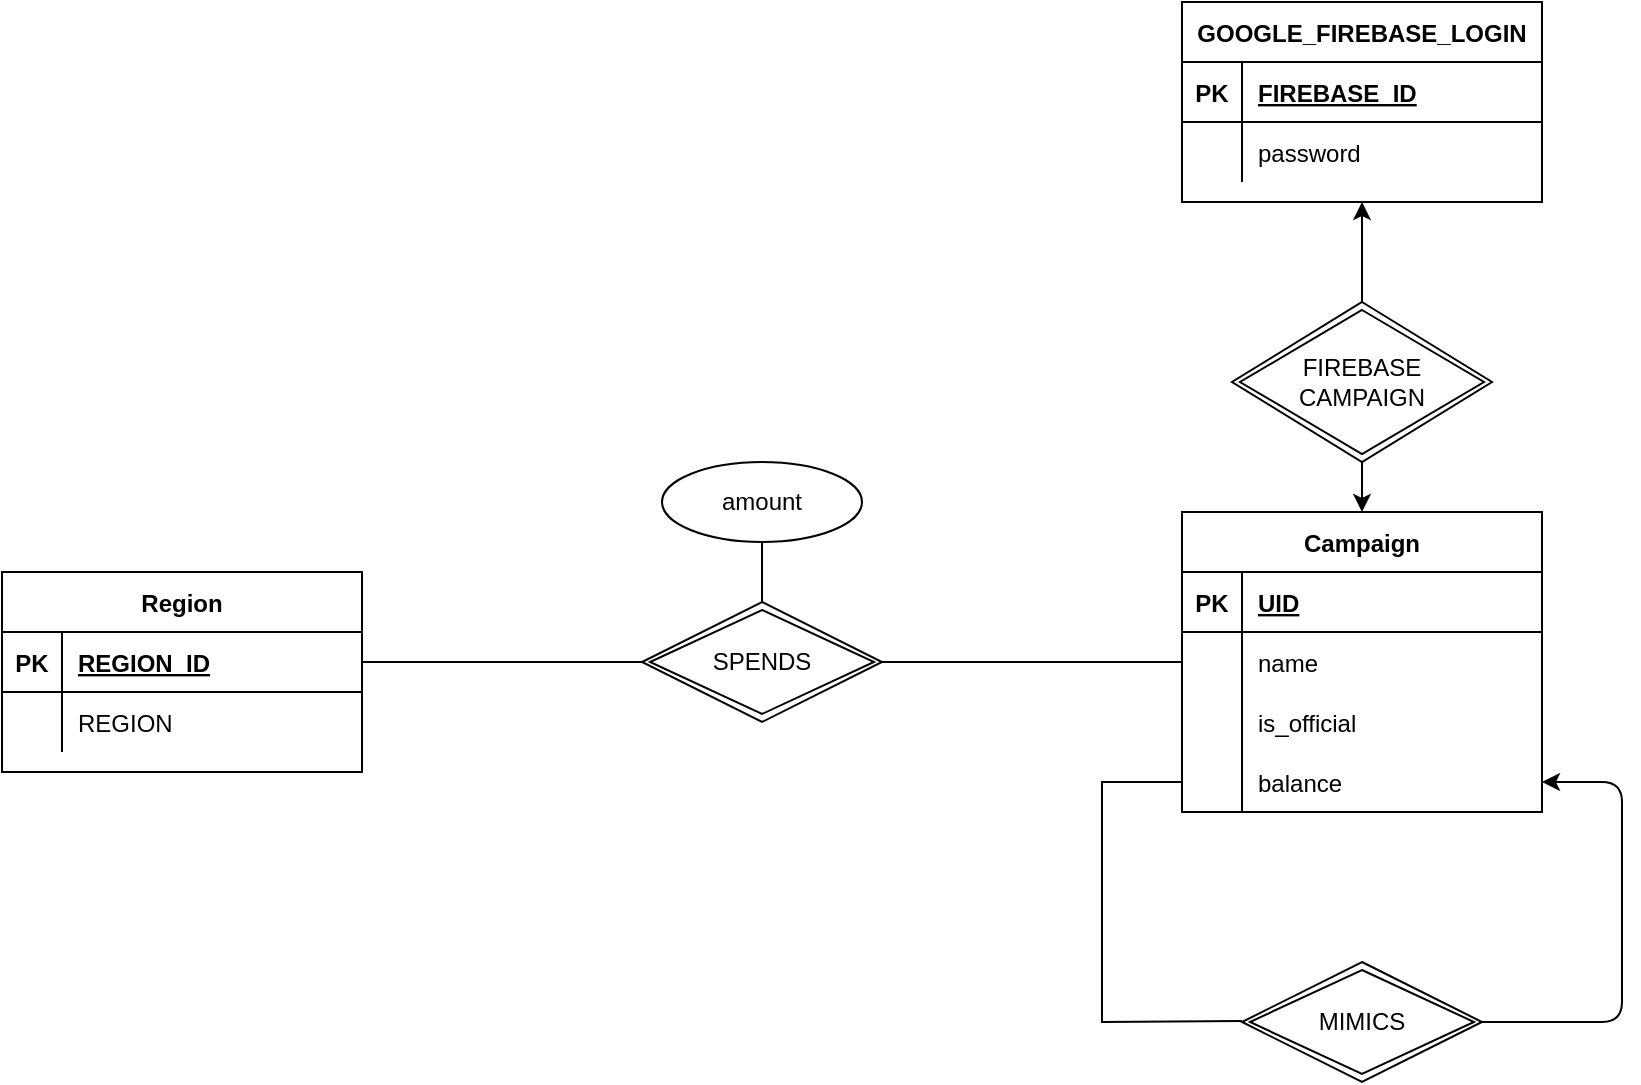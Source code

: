 <mxfile version="13.2.6" type="device"><diagram id="o8D_JNss1lCt0tSeg_I1" name="Page-1"><mxGraphModel dx="946" dy="1697" grid="1" gridSize="10" guides="1" tooltips="1" connect="1" arrows="1" fold="1" page="1" pageScale="1" pageWidth="850" pageHeight="1100" math="0" shadow="0"><root><mxCell id="0"/><mxCell id="1" parent="0"/><mxCell id="OY2com6Tf4Zvf6vyRzex-14" value="Region" style="shape=table;startSize=30;container=1;collapsible=1;childLayout=tableLayout;fixedRows=1;rowLines=0;fontStyle=1;align=center;resizeLast=1;" vertex="1" parent="1"><mxGeometry x="30" y="225" width="180" height="100" as="geometry"/></mxCell><mxCell id="OY2com6Tf4Zvf6vyRzex-15" value="" style="shape=partialRectangle;collapsible=0;dropTarget=0;pointerEvents=0;fillColor=none;top=0;left=0;bottom=1;right=0;points=[[0,0.5],[1,0.5]];portConstraint=eastwest;" vertex="1" parent="OY2com6Tf4Zvf6vyRzex-14"><mxGeometry y="30" width="180" height="30" as="geometry"/></mxCell><mxCell id="OY2com6Tf4Zvf6vyRzex-16" value="PK" style="shape=partialRectangle;connectable=0;fillColor=none;top=0;left=0;bottom=0;right=0;fontStyle=1;overflow=hidden;" vertex="1" parent="OY2com6Tf4Zvf6vyRzex-15"><mxGeometry width="30" height="30" as="geometry"/></mxCell><mxCell id="OY2com6Tf4Zvf6vyRzex-17" value="REGION_ID" style="shape=partialRectangle;connectable=0;fillColor=none;top=0;left=0;bottom=0;right=0;align=left;spacingLeft=6;fontStyle=5;overflow=hidden;" vertex="1" parent="OY2com6Tf4Zvf6vyRzex-15"><mxGeometry x="30" width="150" height="30" as="geometry"/></mxCell><mxCell id="OY2com6Tf4Zvf6vyRzex-18" value="" style="shape=partialRectangle;collapsible=0;dropTarget=0;pointerEvents=0;fillColor=none;top=0;left=0;bottom=0;right=0;points=[[0,0.5],[1,0.5]];portConstraint=eastwest;" vertex="1" parent="OY2com6Tf4Zvf6vyRzex-14"><mxGeometry y="60" width="180" height="30" as="geometry"/></mxCell><mxCell id="OY2com6Tf4Zvf6vyRzex-19" value="" style="shape=partialRectangle;connectable=0;fillColor=none;top=0;left=0;bottom=0;right=0;editable=1;overflow=hidden;" vertex="1" parent="OY2com6Tf4Zvf6vyRzex-18"><mxGeometry width="30" height="30" as="geometry"/></mxCell><mxCell id="OY2com6Tf4Zvf6vyRzex-20" value="REGION" style="shape=partialRectangle;connectable=0;fillColor=none;top=0;left=0;bottom=0;right=0;align=left;spacingLeft=6;overflow=hidden;" vertex="1" parent="OY2com6Tf4Zvf6vyRzex-18"><mxGeometry x="30" width="150" height="30" as="geometry"/></mxCell><mxCell id="OY2com6Tf4Zvf6vyRzex-28" value="&lt;font style=&quot;vertical-align: inherit&quot;&gt;&lt;font style=&quot;vertical-align: inherit&quot;&gt;SPENDS&lt;/font&gt;&lt;/font&gt;" style="shape=rhombus;double=1;perimeter=rhombusPerimeter;whiteSpace=wrap;html=1;align=center;" vertex="1" parent="1"><mxGeometry x="350" y="240" width="120" height="60" as="geometry"/></mxCell><mxCell id="OY2com6Tf4Zvf6vyRzex-29" value="" style="endArrow=none;html=1;rounded=0;exitX=1;exitY=0.5;exitDx=0;exitDy=0;entryX=0;entryY=0.5;entryDx=0;entryDy=0;" edge="1" parent="1" source="OY2com6Tf4Zvf6vyRzex-15" target="OY2com6Tf4Zvf6vyRzex-28"><mxGeometry relative="1" as="geometry"><mxPoint x="230" y="230" as="sourcePoint"/><mxPoint x="390" y="230" as="targetPoint"/></mxGeometry></mxCell><mxCell id="OY2com6Tf4Zvf6vyRzex-30" value="" style="endArrow=none;html=1;rounded=0;entryX=0;entryY=0.5;entryDx=0;entryDy=0;exitX=1;exitY=0.5;exitDx=0;exitDy=0;" edge="1" parent="1" source="OY2com6Tf4Zvf6vyRzex-28" target="OY2com6Tf4Zvf6vyRzex-5"><mxGeometry relative="1" as="geometry"><mxPoint x="340" y="240" as="sourcePoint"/><mxPoint x="500" y="240" as="targetPoint"/></mxGeometry></mxCell><mxCell id="OY2com6Tf4Zvf6vyRzex-1" value="Campaign" style="shape=table;startSize=30;container=1;collapsible=1;childLayout=tableLayout;fixedRows=1;rowLines=0;fontStyle=1;align=center;resizeLast=1;" vertex="1" parent="1"><mxGeometry x="620" y="195" width="180" height="150" as="geometry"/></mxCell><mxCell id="OY2com6Tf4Zvf6vyRzex-2" value="" style="shape=partialRectangle;collapsible=0;dropTarget=0;pointerEvents=0;fillColor=none;top=0;left=0;bottom=1;right=0;points=[[0,0.5],[1,0.5]];portConstraint=eastwest;" vertex="1" parent="OY2com6Tf4Zvf6vyRzex-1"><mxGeometry y="30" width="180" height="30" as="geometry"/></mxCell><mxCell id="OY2com6Tf4Zvf6vyRzex-3" value="PK" style="shape=partialRectangle;connectable=0;fillColor=none;top=0;left=0;bottom=0;right=0;fontStyle=1;overflow=hidden;" vertex="1" parent="OY2com6Tf4Zvf6vyRzex-2"><mxGeometry width="30" height="30" as="geometry"/></mxCell><mxCell id="OY2com6Tf4Zvf6vyRzex-4" value="UID" style="shape=partialRectangle;connectable=0;fillColor=none;top=0;left=0;bottom=0;right=0;align=left;spacingLeft=6;fontStyle=5;overflow=hidden;" vertex="1" parent="OY2com6Tf4Zvf6vyRzex-2"><mxGeometry x="30" width="150" height="30" as="geometry"/></mxCell><mxCell id="OY2com6Tf4Zvf6vyRzex-5" value="" style="shape=partialRectangle;collapsible=0;dropTarget=0;pointerEvents=0;fillColor=none;top=0;left=0;bottom=0;right=0;points=[[0,0.5],[1,0.5]];portConstraint=eastwest;" vertex="1" parent="OY2com6Tf4Zvf6vyRzex-1"><mxGeometry y="60" width="180" height="30" as="geometry"/></mxCell><mxCell id="OY2com6Tf4Zvf6vyRzex-6" value="" style="shape=partialRectangle;connectable=0;fillColor=none;top=0;left=0;bottom=0;right=0;editable=1;overflow=hidden;" vertex="1" parent="OY2com6Tf4Zvf6vyRzex-5"><mxGeometry width="30" height="30" as="geometry"/></mxCell><mxCell id="OY2com6Tf4Zvf6vyRzex-7" value="name" style="shape=partialRectangle;connectable=0;fillColor=none;top=0;left=0;bottom=0;right=0;align=left;spacingLeft=6;overflow=hidden;" vertex="1" parent="OY2com6Tf4Zvf6vyRzex-5"><mxGeometry x="30" width="150" height="30" as="geometry"/></mxCell><mxCell id="OY2com6Tf4Zvf6vyRzex-8" value="" style="shape=partialRectangle;collapsible=0;dropTarget=0;pointerEvents=0;fillColor=none;top=0;left=0;bottom=0;right=0;points=[[0,0.5],[1,0.5]];portConstraint=eastwest;" vertex="1" parent="OY2com6Tf4Zvf6vyRzex-1"><mxGeometry y="90" width="180" height="30" as="geometry"/></mxCell><mxCell id="OY2com6Tf4Zvf6vyRzex-9" value="" style="shape=partialRectangle;connectable=0;fillColor=none;top=0;left=0;bottom=0;right=0;editable=1;overflow=hidden;" vertex="1" parent="OY2com6Tf4Zvf6vyRzex-8"><mxGeometry width="30" height="30" as="geometry"/></mxCell><mxCell id="OY2com6Tf4Zvf6vyRzex-10" value="is_official" style="shape=partialRectangle;connectable=0;fillColor=none;top=0;left=0;bottom=0;right=0;align=left;spacingLeft=6;overflow=hidden;" vertex="1" parent="OY2com6Tf4Zvf6vyRzex-8"><mxGeometry x="30" width="150" height="30" as="geometry"/></mxCell><mxCell id="OY2com6Tf4Zvf6vyRzex-11" value="" style="shape=partialRectangle;collapsible=0;dropTarget=0;pointerEvents=0;fillColor=none;top=0;left=0;bottom=0;right=0;points=[[0,0.5],[1,0.5]];portConstraint=eastwest;" vertex="1" parent="OY2com6Tf4Zvf6vyRzex-1"><mxGeometry y="120" width="180" height="30" as="geometry"/></mxCell><mxCell id="OY2com6Tf4Zvf6vyRzex-12" value="" style="shape=partialRectangle;connectable=0;fillColor=none;top=0;left=0;bottom=0;right=0;editable=1;overflow=hidden;" vertex="1" parent="OY2com6Tf4Zvf6vyRzex-11"><mxGeometry width="30" height="30" as="geometry"/></mxCell><mxCell id="OY2com6Tf4Zvf6vyRzex-13" value="balance" style="shape=partialRectangle;connectable=0;fillColor=none;top=0;left=0;bottom=0;right=0;align=left;spacingLeft=6;overflow=hidden;" vertex="1" parent="OY2com6Tf4Zvf6vyRzex-11"><mxGeometry x="30" width="150" height="30" as="geometry"/></mxCell><mxCell id="OY2com6Tf4Zvf6vyRzex-31" value="&lt;font style=&quot;vertical-align: inherit&quot;&gt;&lt;font style=&quot;vertical-align: inherit&quot;&gt;amount&lt;/font&gt;&lt;/font&gt;" style="ellipse;whiteSpace=wrap;html=1;align=center;" vertex="1" parent="1"><mxGeometry x="360" y="170" width="100" height="40" as="geometry"/></mxCell><mxCell id="OY2com6Tf4Zvf6vyRzex-32" value="" style="endArrow=none;html=1;rounded=0;entryX=0.5;entryY=1;entryDx=0;entryDy=0;exitX=0.5;exitY=0;exitDx=0;exitDy=0;" edge="1" parent="1" source="OY2com6Tf4Zvf6vyRzex-28" target="OY2com6Tf4Zvf6vyRzex-31"><mxGeometry relative="1" as="geometry"><mxPoint x="340" y="240" as="sourcePoint"/><mxPoint x="500" y="240" as="targetPoint"/></mxGeometry></mxCell><mxCell id="OY2com6Tf4Zvf6vyRzex-33" value="&lt;font style=&quot;vertical-align: inherit&quot;&gt;&lt;font style=&quot;vertical-align: inherit&quot;&gt;MIMICS&lt;/font&gt;&lt;/font&gt;" style="shape=rhombus;double=1;perimeter=rhombusPerimeter;whiteSpace=wrap;html=1;align=center;" vertex="1" parent="1"><mxGeometry x="650" y="420" width="120" height="60" as="geometry"/></mxCell><mxCell id="OY2com6Tf4Zvf6vyRzex-34" value="" style="endArrow=none;html=1;rounded=0;exitX=0;exitY=0.5;exitDx=0;exitDy=0;" edge="1" parent="1" source="OY2com6Tf4Zvf6vyRzex-11"><mxGeometry relative="1" as="geometry"><mxPoint x="540" y="400" as="sourcePoint"/><mxPoint x="650" y="449.5" as="targetPoint"/><Array as="points"><mxPoint x="580" y="330"/><mxPoint x="580" y="450"/></Array></mxGeometry></mxCell><mxCell id="OY2com6Tf4Zvf6vyRzex-35" value="" style="endArrow=classic;html=1;entryX=1;entryY=0.5;entryDx=0;entryDy=0;exitX=1;exitY=0.5;exitDx=0;exitDy=0;" edge="1" parent="1" source="OY2com6Tf4Zvf6vyRzex-33" target="OY2com6Tf4Zvf6vyRzex-11"><mxGeometry width="50" height="50" relative="1" as="geometry"><mxPoint x="770" y="430" as="sourcePoint"/><mxPoint x="820" y="380" as="targetPoint"/><Array as="points"><mxPoint x="840" y="450"/><mxPoint x="840" y="330"/></Array></mxGeometry></mxCell><mxCell id="OY2com6Tf4Zvf6vyRzex-50" value="&lt;font style=&quot;vertical-align: inherit&quot;&gt;&lt;font style=&quot;vertical-align: inherit&quot;&gt;FIREBASE&lt;br&gt;CAMPAIGN&lt;br&gt;&lt;/font&gt;&lt;/font&gt;" style="shape=rhombus;double=1;perimeter=rhombusPerimeter;whiteSpace=wrap;html=1;align=center;" vertex="1" parent="1"><mxGeometry x="645" y="90" width="130" height="80" as="geometry"/></mxCell><mxCell id="OY2com6Tf4Zvf6vyRzex-52" value="GOOGLE_FIREBASE_LOGIN" style="shape=table;startSize=30;container=1;collapsible=1;childLayout=tableLayout;fixedRows=1;rowLines=0;fontStyle=1;align=center;resizeLast=1;" vertex="1" parent="1"><mxGeometry x="620" y="-60" width="180" height="100" as="geometry"/></mxCell><mxCell id="OY2com6Tf4Zvf6vyRzex-53" value="" style="shape=partialRectangle;collapsible=0;dropTarget=0;pointerEvents=0;fillColor=none;top=0;left=0;bottom=1;right=0;points=[[0,0.5],[1,0.5]];portConstraint=eastwest;" vertex="1" parent="OY2com6Tf4Zvf6vyRzex-52"><mxGeometry y="30" width="180" height="30" as="geometry"/></mxCell><mxCell id="OY2com6Tf4Zvf6vyRzex-54" value="PK" style="shape=partialRectangle;connectable=0;fillColor=none;top=0;left=0;bottom=0;right=0;fontStyle=1;overflow=hidden;" vertex="1" parent="OY2com6Tf4Zvf6vyRzex-53"><mxGeometry width="30" height="30" as="geometry"/></mxCell><mxCell id="OY2com6Tf4Zvf6vyRzex-55" value="FIREBASE_ID" style="shape=partialRectangle;connectable=0;fillColor=none;top=0;left=0;bottom=0;right=0;align=left;spacingLeft=6;fontStyle=5;overflow=hidden;" vertex="1" parent="OY2com6Tf4Zvf6vyRzex-53"><mxGeometry x="30" width="150" height="30" as="geometry"/></mxCell><mxCell id="OY2com6Tf4Zvf6vyRzex-56" value="" style="shape=partialRectangle;collapsible=0;dropTarget=0;pointerEvents=0;fillColor=none;top=0;left=0;bottom=0;right=0;points=[[0,0.5],[1,0.5]];portConstraint=eastwest;" vertex="1" parent="OY2com6Tf4Zvf6vyRzex-52"><mxGeometry y="60" width="180" height="30" as="geometry"/></mxCell><mxCell id="OY2com6Tf4Zvf6vyRzex-57" value="" style="shape=partialRectangle;connectable=0;fillColor=none;top=0;left=0;bottom=0;right=0;editable=1;overflow=hidden;" vertex="1" parent="OY2com6Tf4Zvf6vyRzex-56"><mxGeometry width="30" height="30" as="geometry"/></mxCell><mxCell id="OY2com6Tf4Zvf6vyRzex-58" value="password" style="shape=partialRectangle;connectable=0;fillColor=none;top=0;left=0;bottom=0;right=0;align=left;spacingLeft=6;overflow=hidden;" vertex="1" parent="OY2com6Tf4Zvf6vyRzex-56"><mxGeometry x="30" width="150" height="30" as="geometry"/></mxCell><mxCell id="OY2com6Tf4Zvf6vyRzex-66" value="" style="endArrow=classic;html=1;entryX=0.5;entryY=1;entryDx=0;entryDy=0;" edge="1" parent="1" source="OY2com6Tf4Zvf6vyRzex-50" target="OY2com6Tf4Zvf6vyRzex-52"><mxGeometry width="50" height="50" relative="1" as="geometry"><mxPoint x="570" y="120" as="sourcePoint"/><mxPoint x="620" y="70" as="targetPoint"/></mxGeometry></mxCell><mxCell id="OY2com6Tf4Zvf6vyRzex-67" value="" style="endArrow=classic;html=1;entryX=0.5;entryY=0;entryDx=0;entryDy=0;exitX=0.5;exitY=1;exitDx=0;exitDy=0;" edge="1" parent="1" source="OY2com6Tf4Zvf6vyRzex-50" target="OY2com6Tf4Zvf6vyRzex-1"><mxGeometry width="50" height="50" relative="1" as="geometry"><mxPoint x="370" y="230" as="sourcePoint"/><mxPoint x="420" y="180" as="targetPoint"/></mxGeometry></mxCell></root></mxGraphModel></diagram></mxfile>